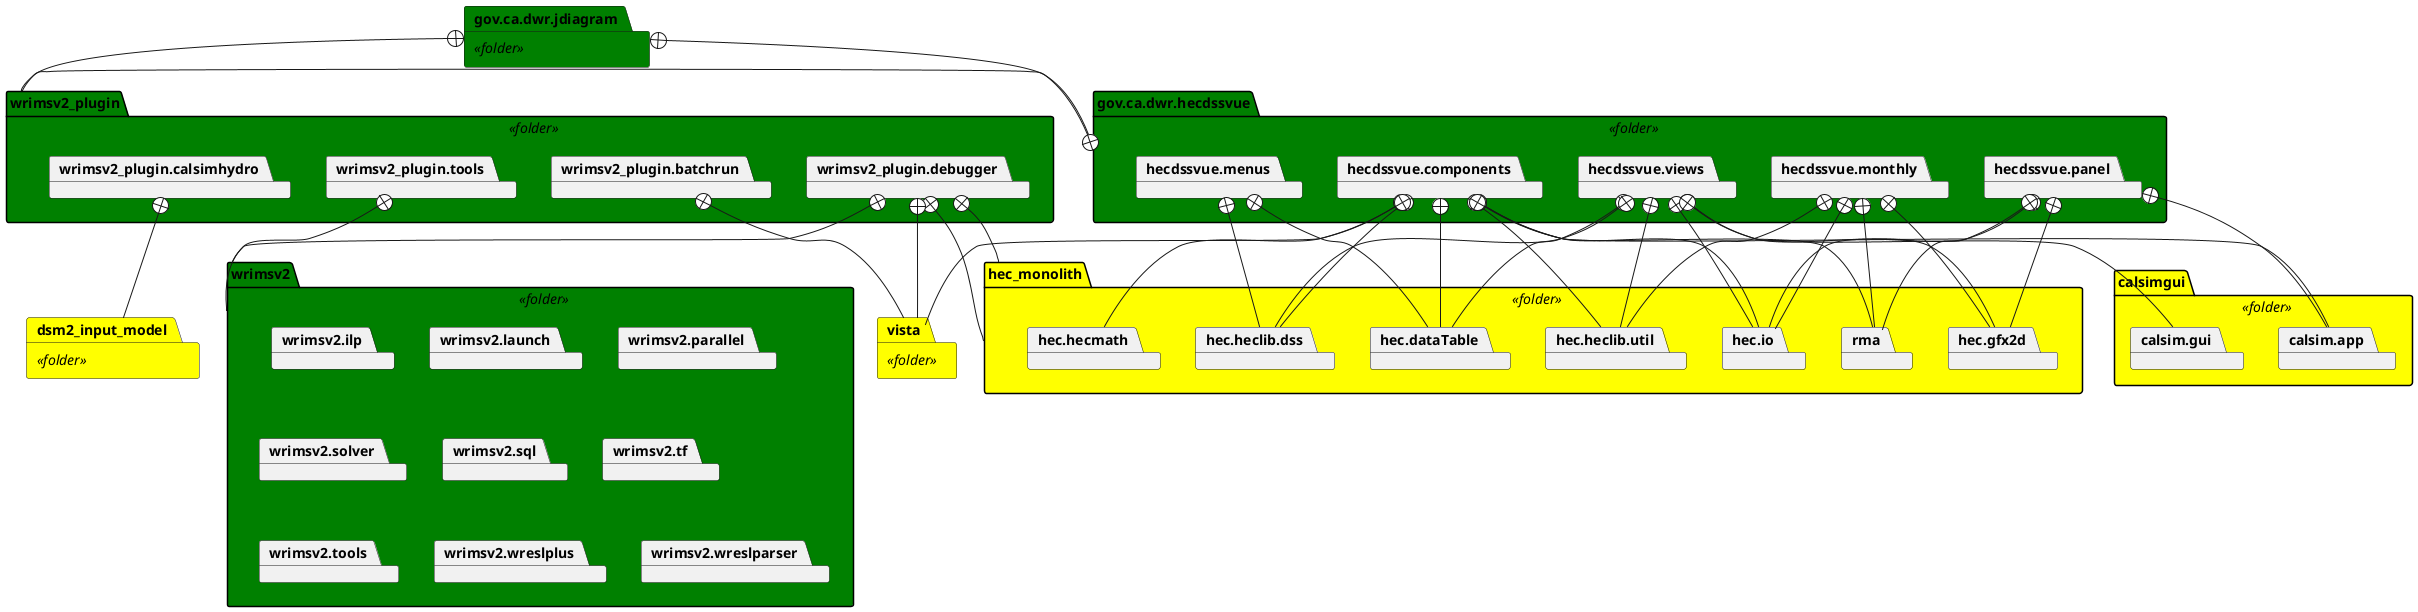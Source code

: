 @startuml

package wrimsv2_plugin <<folder>> #green {
package wrimsv2_plugin.batchrun
package wrimsv2_plugin.tools
package wrimsv2_plugin.debugger
package wrimsv2_plugin.calsimhydro
/'
package wrimsv2_plugin.editor
package wrimsv2_plugin.perspective
package wrimsv2_plugin.presentation
package wrimsv2_plugin.reporttool
package wrimsv2_plugin.sensitivity
'/
}
package gov.ca.dwr.hecdssvue <<folder>> #green {
package hecdssvue.menus
package hecdssvue.components
package hecdssvue.monthly
package hecdssvue.panel
package hecdssvue.views
}
package gov.ca.dwr.jdiagram <<folder>> #green {
}
package calsimgui <<folder>> #yellow {
package calsim.gui
package calsim.app
}
package wrimsv2 <<folder>> #green {
package wrimsv2.ilp
package wrimsv2.launch
package wrimsv2.parallel
package wrimsv2.solver
package wrimsv2.sql
package wrimsv2.tf
package wrimsv2.tools
package wrimsv2.wreslplus
package wrimsv2.wreslparser
package wrimsv2.wreslplus
}
package dsm2_input_model <<folder>> #yellow {
}
package vista <<folder>> #yellow {
}
package hec_monolith <<folder>> #yellow {
package hec.gfx2d
package hec.heclib.dss
package hec.heclib.util
package hec.hecmath
package hec.io
package hec.dataTable
package rma
}

gov.ca.dwr.jdiagram +-- wrimsv2_plugin
gov.ca.dwr.jdiagram +-- gov.ca.dwr.hecdssvue
gov.ca.dwr.hecdssvue +-- wrimsv2_plugin
hecdssvue.components +-- hec.dataTable
hecdssvue.views +-- hec.dataTable
hecdssvue.menus +-- hec.dataTable
hecdssvue.monthly +-- hec.gfx2d
hecdssvue.panel +-- hec.gfx2d
hecdssvue.views +-- hec.gfx2d
hecdssvue.components +-- hec.heclib.dss
hecdssvue.views +-- hec.heclib.dss
hecdssvue.menus +-- hec.heclib.dss
hecdssvue.components +-- hec.heclib.util
hecdssvue.monthly +-- hec.heclib.util
hecdssvue.views +-- hec.heclib.util
hecdssvue.components +-- hec.hecmath
hecdssvue.components +-- hec.io
hecdssvue.monthly +-- hec.io
hecdssvue.panel +-- hec.io
hecdssvue.views +-- hec.io
hecdssvue.components +-- rma
hecdssvue.monthly +-- rma
hecdssvue.panel +-- rma
hecdssvue.components +-- calsim.app
hecdssvue.panel +-- calsim.app
hecdssvue.views +-- calsim.gui
hecdssvue.components +-- vista
wrimsv2_plugin.debugger +-- hec_monolith
wrimsv2_plugin.batchrun +-- vista
wrimsv2_plugin.debugger +-- hec_monolith
wrimsv2_plugin.calsimhydro +-- dsm2_input_model
wrimsv2_plugin.debugger +-- vista
wrimsv2_plugin.debugger +-- wrimsv2
wrimsv2_plugin.tools +-- wrimsv2

@enduml
